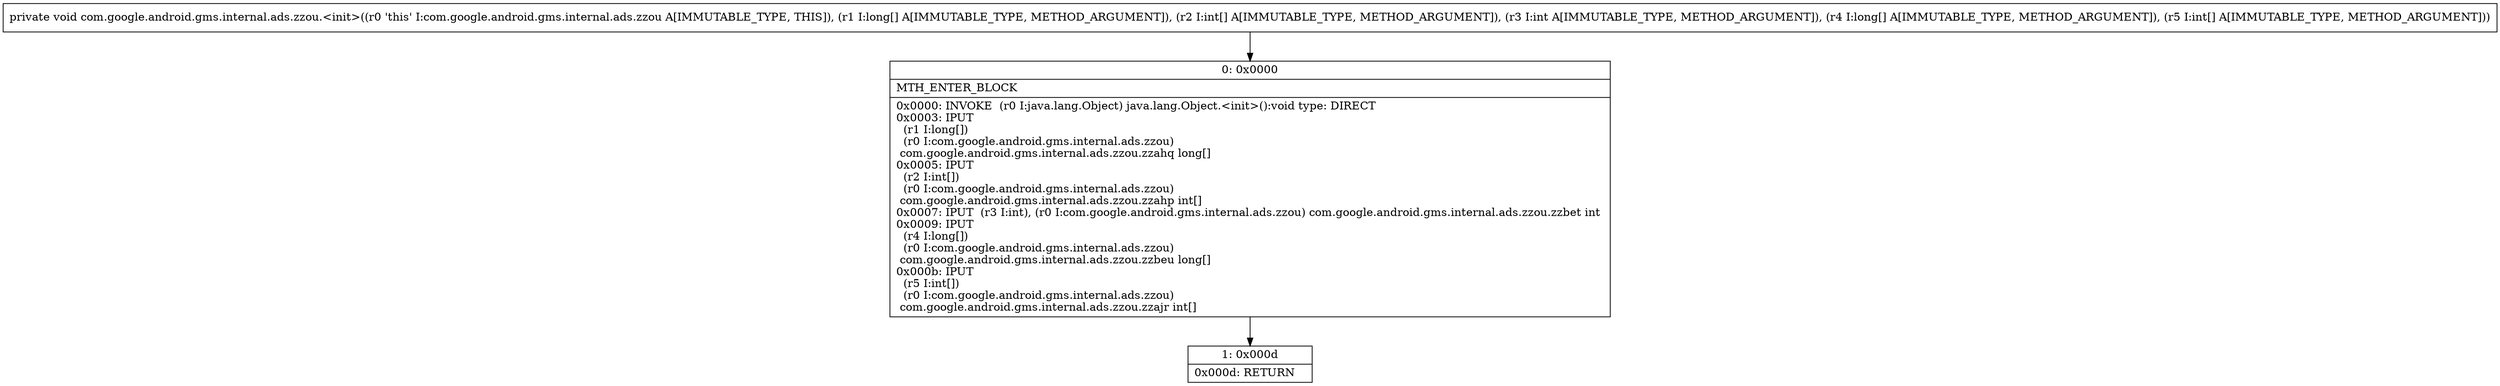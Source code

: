 digraph "CFG forcom.google.android.gms.internal.ads.zzou.\<init\>([J[II[J[I)V" {
Node_0 [shape=record,label="{0\:\ 0x0000|MTH_ENTER_BLOCK\l|0x0000: INVOKE  (r0 I:java.lang.Object) java.lang.Object.\<init\>():void type: DIRECT \l0x0003: IPUT  \l  (r1 I:long[])\l  (r0 I:com.google.android.gms.internal.ads.zzou)\l com.google.android.gms.internal.ads.zzou.zzahq long[] \l0x0005: IPUT  \l  (r2 I:int[])\l  (r0 I:com.google.android.gms.internal.ads.zzou)\l com.google.android.gms.internal.ads.zzou.zzahp int[] \l0x0007: IPUT  (r3 I:int), (r0 I:com.google.android.gms.internal.ads.zzou) com.google.android.gms.internal.ads.zzou.zzbet int \l0x0009: IPUT  \l  (r4 I:long[])\l  (r0 I:com.google.android.gms.internal.ads.zzou)\l com.google.android.gms.internal.ads.zzou.zzbeu long[] \l0x000b: IPUT  \l  (r5 I:int[])\l  (r0 I:com.google.android.gms.internal.ads.zzou)\l com.google.android.gms.internal.ads.zzou.zzajr int[] \l}"];
Node_1 [shape=record,label="{1\:\ 0x000d|0x000d: RETURN   \l}"];
MethodNode[shape=record,label="{private void com.google.android.gms.internal.ads.zzou.\<init\>((r0 'this' I:com.google.android.gms.internal.ads.zzou A[IMMUTABLE_TYPE, THIS]), (r1 I:long[] A[IMMUTABLE_TYPE, METHOD_ARGUMENT]), (r2 I:int[] A[IMMUTABLE_TYPE, METHOD_ARGUMENT]), (r3 I:int A[IMMUTABLE_TYPE, METHOD_ARGUMENT]), (r4 I:long[] A[IMMUTABLE_TYPE, METHOD_ARGUMENT]), (r5 I:int[] A[IMMUTABLE_TYPE, METHOD_ARGUMENT])) }"];
MethodNode -> Node_0;
Node_0 -> Node_1;
}

